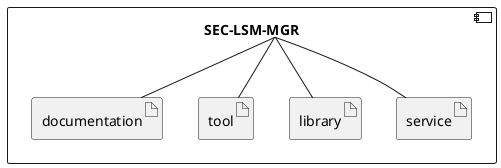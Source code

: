 @startuml

component "SEC-LSM-MGR" {
artifact service
artifact library
artifact tool
artifact documentation
}

"SEC-LSM-MGR" -- service
"SEC-LSM-MGR" -- library
"SEC-LSM-MGR" -- tool
"SEC-LSM-MGR" -- documentation

@enduml

